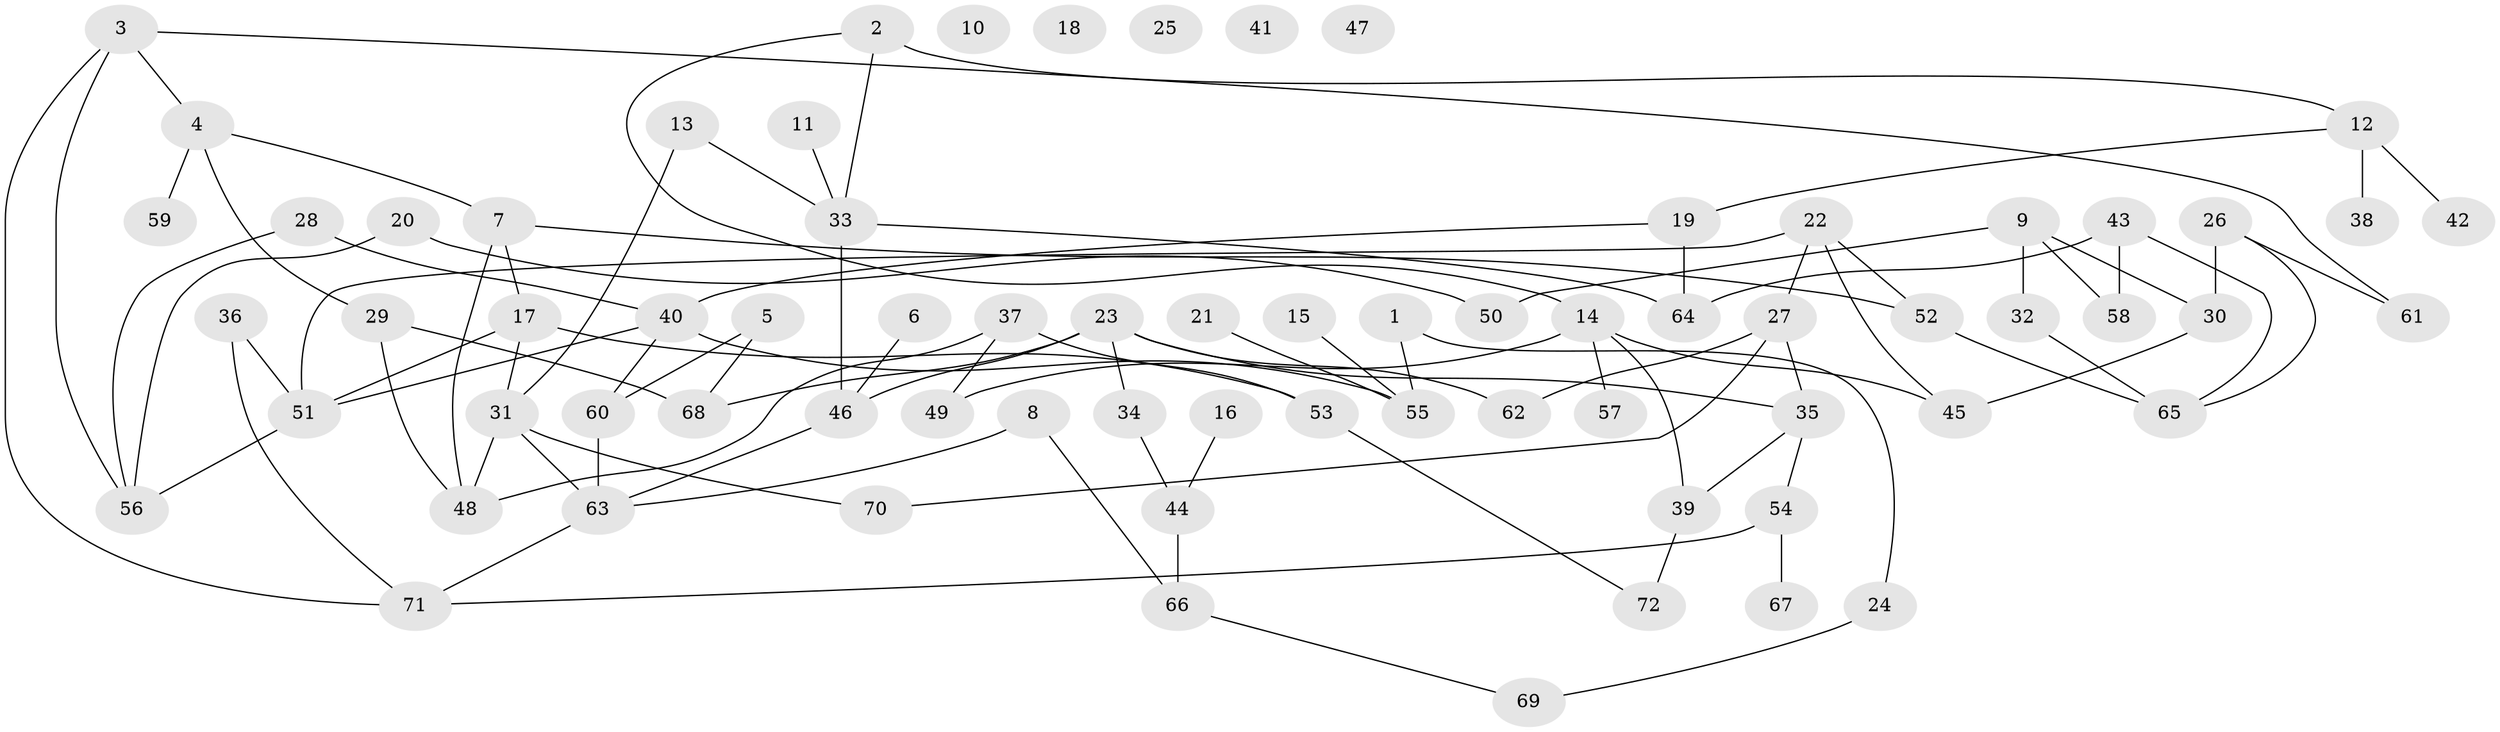 // Generated by graph-tools (version 1.1) at 2025/13/03/09/25 04:13:11]
// undirected, 72 vertices, 96 edges
graph export_dot {
graph [start="1"]
  node [color=gray90,style=filled];
  1;
  2;
  3;
  4;
  5;
  6;
  7;
  8;
  9;
  10;
  11;
  12;
  13;
  14;
  15;
  16;
  17;
  18;
  19;
  20;
  21;
  22;
  23;
  24;
  25;
  26;
  27;
  28;
  29;
  30;
  31;
  32;
  33;
  34;
  35;
  36;
  37;
  38;
  39;
  40;
  41;
  42;
  43;
  44;
  45;
  46;
  47;
  48;
  49;
  50;
  51;
  52;
  53;
  54;
  55;
  56;
  57;
  58;
  59;
  60;
  61;
  62;
  63;
  64;
  65;
  66;
  67;
  68;
  69;
  70;
  71;
  72;
  1 -- 24;
  1 -- 55;
  2 -- 12;
  2 -- 14;
  2 -- 33;
  3 -- 4;
  3 -- 56;
  3 -- 61;
  3 -- 71;
  4 -- 7;
  4 -- 29;
  4 -- 59;
  5 -- 60;
  5 -- 68;
  6 -- 46;
  7 -- 17;
  7 -- 48;
  7 -- 52;
  8 -- 63;
  8 -- 66;
  9 -- 30;
  9 -- 32;
  9 -- 50;
  9 -- 58;
  11 -- 33;
  12 -- 19;
  12 -- 38;
  12 -- 42;
  13 -- 31;
  13 -- 33;
  14 -- 39;
  14 -- 45;
  14 -- 49;
  14 -- 57;
  15 -- 55;
  16 -- 44;
  17 -- 31;
  17 -- 51;
  17 -- 53;
  19 -- 40;
  19 -- 64;
  20 -- 50;
  20 -- 56;
  21 -- 55;
  22 -- 27;
  22 -- 45;
  22 -- 51;
  22 -- 52;
  23 -- 34;
  23 -- 35;
  23 -- 46;
  23 -- 62;
  23 -- 68;
  24 -- 69;
  26 -- 30;
  26 -- 61;
  26 -- 65;
  27 -- 35;
  27 -- 62;
  27 -- 70;
  28 -- 40;
  28 -- 56;
  29 -- 48;
  29 -- 68;
  30 -- 45;
  31 -- 48;
  31 -- 63;
  31 -- 70;
  32 -- 65;
  33 -- 46;
  33 -- 64;
  34 -- 44;
  35 -- 39;
  35 -- 54;
  36 -- 51;
  36 -- 71;
  37 -- 48;
  37 -- 49;
  37 -- 53;
  39 -- 72;
  40 -- 51;
  40 -- 55;
  40 -- 60;
  43 -- 58;
  43 -- 64;
  43 -- 65;
  44 -- 66;
  46 -- 63;
  51 -- 56;
  52 -- 65;
  53 -- 72;
  54 -- 67;
  54 -- 71;
  60 -- 63;
  63 -- 71;
  66 -- 69;
}
